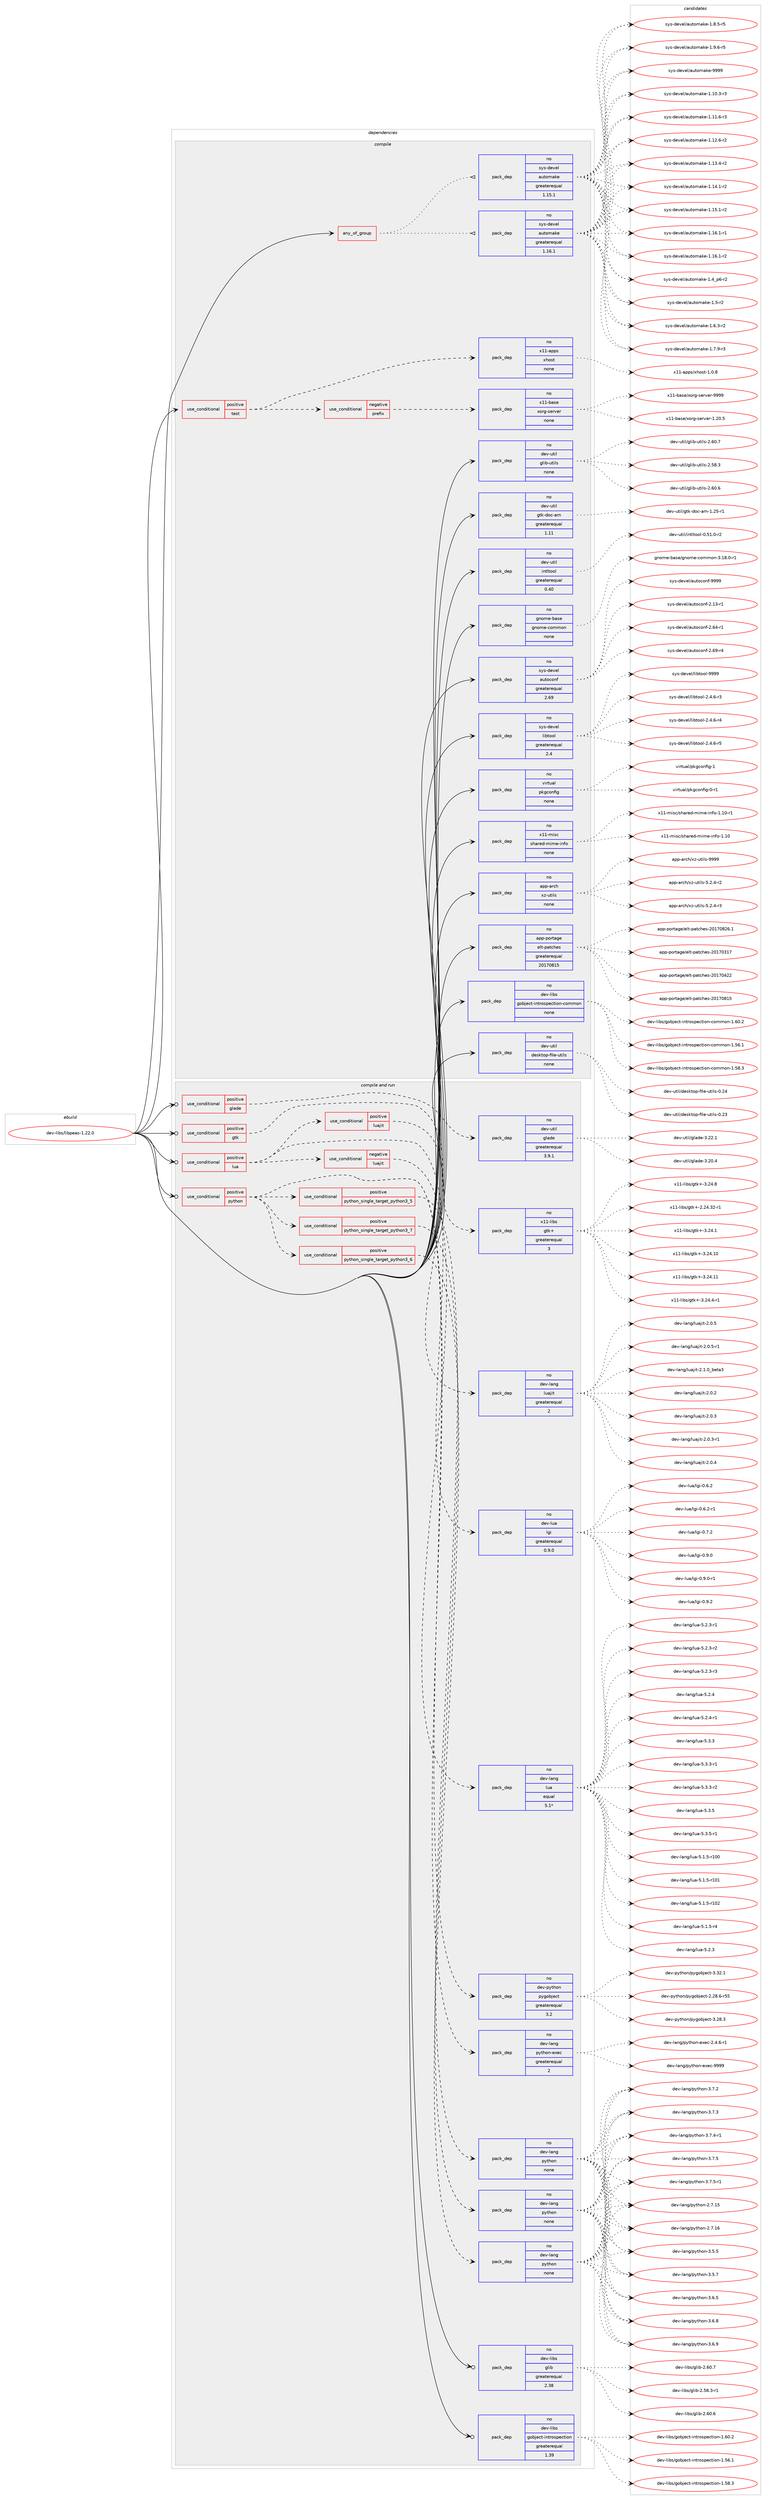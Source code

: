 digraph prolog {

# *************
# Graph options
# *************

newrank=true;
concentrate=true;
compound=true;
graph [rankdir=LR,fontname=Helvetica,fontsize=10,ranksep=1.5];#, ranksep=2.5, nodesep=0.2];
edge  [arrowhead=vee];
node  [fontname=Helvetica,fontsize=10];

# **********
# The ebuild
# **********

subgraph cluster_leftcol {
color=gray;
rank=same;
label=<<i>ebuild</i>>;
id [label="dev-libs/libpeas-1.22.0", color=red, width=4, href="../dev-libs/libpeas-1.22.0.svg"];
}

# ****************
# The dependencies
# ****************

subgraph cluster_midcol {
color=gray;
label=<<i>dependencies</i>>;
subgraph cluster_compile {
fillcolor="#eeeeee";
style=filled;
label=<<i>compile</i>>;
subgraph any11142 {
dependency566495 [label=<<TABLE BORDER="0" CELLBORDER="1" CELLSPACING="0" CELLPADDING="4"><TR><TD CELLPADDING="10">any_of_group</TD></TR></TABLE>>, shape=none, color=red];subgraph pack423072 {
dependency566496 [label=<<TABLE BORDER="0" CELLBORDER="1" CELLSPACING="0" CELLPADDING="4" WIDTH="220"><TR><TD ROWSPAN="6" CELLPADDING="30">pack_dep</TD></TR><TR><TD WIDTH="110">no</TD></TR><TR><TD>sys-devel</TD></TR><TR><TD>automake</TD></TR><TR><TD>greaterequal</TD></TR><TR><TD>1.16.1</TD></TR></TABLE>>, shape=none, color=blue];
}
dependency566495:e -> dependency566496:w [weight=20,style="dotted",arrowhead="oinv"];
subgraph pack423073 {
dependency566497 [label=<<TABLE BORDER="0" CELLBORDER="1" CELLSPACING="0" CELLPADDING="4" WIDTH="220"><TR><TD ROWSPAN="6" CELLPADDING="30">pack_dep</TD></TR><TR><TD WIDTH="110">no</TD></TR><TR><TD>sys-devel</TD></TR><TR><TD>automake</TD></TR><TR><TD>greaterequal</TD></TR><TR><TD>1.15.1</TD></TR></TABLE>>, shape=none, color=blue];
}
dependency566495:e -> dependency566497:w [weight=20,style="dotted",arrowhead="oinv"];
}
id:e -> dependency566495:w [weight=20,style="solid",arrowhead="vee"];
subgraph cond131924 {
dependency566498 [label=<<TABLE BORDER="0" CELLBORDER="1" CELLSPACING="0" CELLPADDING="4"><TR><TD ROWSPAN="3" CELLPADDING="10">use_conditional</TD></TR><TR><TD>positive</TD></TR><TR><TD>test</TD></TR></TABLE>>, shape=none, color=red];
subgraph cond131925 {
dependency566499 [label=<<TABLE BORDER="0" CELLBORDER="1" CELLSPACING="0" CELLPADDING="4"><TR><TD ROWSPAN="3" CELLPADDING="10">use_conditional</TD></TR><TR><TD>negative</TD></TR><TR><TD>prefix</TD></TR></TABLE>>, shape=none, color=red];
subgraph pack423074 {
dependency566500 [label=<<TABLE BORDER="0" CELLBORDER="1" CELLSPACING="0" CELLPADDING="4" WIDTH="220"><TR><TD ROWSPAN="6" CELLPADDING="30">pack_dep</TD></TR><TR><TD WIDTH="110">no</TD></TR><TR><TD>x11-base</TD></TR><TR><TD>xorg-server</TD></TR><TR><TD>none</TD></TR><TR><TD></TD></TR></TABLE>>, shape=none, color=blue];
}
dependency566499:e -> dependency566500:w [weight=20,style="dashed",arrowhead="vee"];
}
dependency566498:e -> dependency566499:w [weight=20,style="dashed",arrowhead="vee"];
subgraph pack423075 {
dependency566501 [label=<<TABLE BORDER="0" CELLBORDER="1" CELLSPACING="0" CELLPADDING="4" WIDTH="220"><TR><TD ROWSPAN="6" CELLPADDING="30">pack_dep</TD></TR><TR><TD WIDTH="110">no</TD></TR><TR><TD>x11-apps</TD></TR><TR><TD>xhost</TD></TR><TR><TD>none</TD></TR><TR><TD></TD></TR></TABLE>>, shape=none, color=blue];
}
dependency566498:e -> dependency566501:w [weight=20,style="dashed",arrowhead="vee"];
}
id:e -> dependency566498:w [weight=20,style="solid",arrowhead="vee"];
subgraph pack423076 {
dependency566502 [label=<<TABLE BORDER="0" CELLBORDER="1" CELLSPACING="0" CELLPADDING="4" WIDTH="220"><TR><TD ROWSPAN="6" CELLPADDING="30">pack_dep</TD></TR><TR><TD WIDTH="110">no</TD></TR><TR><TD>app-arch</TD></TR><TR><TD>xz-utils</TD></TR><TR><TD>none</TD></TR><TR><TD></TD></TR></TABLE>>, shape=none, color=blue];
}
id:e -> dependency566502:w [weight=20,style="solid",arrowhead="vee"];
subgraph pack423077 {
dependency566503 [label=<<TABLE BORDER="0" CELLBORDER="1" CELLSPACING="0" CELLPADDING="4" WIDTH="220"><TR><TD ROWSPAN="6" CELLPADDING="30">pack_dep</TD></TR><TR><TD WIDTH="110">no</TD></TR><TR><TD>app-portage</TD></TR><TR><TD>elt-patches</TD></TR><TR><TD>greaterequal</TD></TR><TR><TD>20170815</TD></TR></TABLE>>, shape=none, color=blue];
}
id:e -> dependency566503:w [weight=20,style="solid",arrowhead="vee"];
subgraph pack423078 {
dependency566504 [label=<<TABLE BORDER="0" CELLBORDER="1" CELLSPACING="0" CELLPADDING="4" WIDTH="220"><TR><TD ROWSPAN="6" CELLPADDING="30">pack_dep</TD></TR><TR><TD WIDTH="110">no</TD></TR><TR><TD>dev-libs</TD></TR><TR><TD>gobject-introspection-common</TD></TR><TR><TD>none</TD></TR><TR><TD></TD></TR></TABLE>>, shape=none, color=blue];
}
id:e -> dependency566504:w [weight=20,style="solid",arrowhead="vee"];
subgraph pack423079 {
dependency566505 [label=<<TABLE BORDER="0" CELLBORDER="1" CELLSPACING="0" CELLPADDING="4" WIDTH="220"><TR><TD ROWSPAN="6" CELLPADDING="30">pack_dep</TD></TR><TR><TD WIDTH="110">no</TD></TR><TR><TD>dev-util</TD></TR><TR><TD>desktop-file-utils</TD></TR><TR><TD>none</TD></TR><TR><TD></TD></TR></TABLE>>, shape=none, color=blue];
}
id:e -> dependency566505:w [weight=20,style="solid",arrowhead="vee"];
subgraph pack423080 {
dependency566506 [label=<<TABLE BORDER="0" CELLBORDER="1" CELLSPACING="0" CELLPADDING="4" WIDTH="220"><TR><TD ROWSPAN="6" CELLPADDING="30">pack_dep</TD></TR><TR><TD WIDTH="110">no</TD></TR><TR><TD>dev-util</TD></TR><TR><TD>glib-utils</TD></TR><TR><TD>none</TD></TR><TR><TD></TD></TR></TABLE>>, shape=none, color=blue];
}
id:e -> dependency566506:w [weight=20,style="solid",arrowhead="vee"];
subgraph pack423081 {
dependency566507 [label=<<TABLE BORDER="0" CELLBORDER="1" CELLSPACING="0" CELLPADDING="4" WIDTH="220"><TR><TD ROWSPAN="6" CELLPADDING="30">pack_dep</TD></TR><TR><TD WIDTH="110">no</TD></TR><TR><TD>dev-util</TD></TR><TR><TD>gtk-doc-am</TD></TR><TR><TD>greaterequal</TD></TR><TR><TD>1.11</TD></TR></TABLE>>, shape=none, color=blue];
}
id:e -> dependency566507:w [weight=20,style="solid",arrowhead="vee"];
subgraph pack423082 {
dependency566508 [label=<<TABLE BORDER="0" CELLBORDER="1" CELLSPACING="0" CELLPADDING="4" WIDTH="220"><TR><TD ROWSPAN="6" CELLPADDING="30">pack_dep</TD></TR><TR><TD WIDTH="110">no</TD></TR><TR><TD>dev-util</TD></TR><TR><TD>intltool</TD></TR><TR><TD>greaterequal</TD></TR><TR><TD>0.40</TD></TR></TABLE>>, shape=none, color=blue];
}
id:e -> dependency566508:w [weight=20,style="solid",arrowhead="vee"];
subgraph pack423083 {
dependency566509 [label=<<TABLE BORDER="0" CELLBORDER="1" CELLSPACING="0" CELLPADDING="4" WIDTH="220"><TR><TD ROWSPAN="6" CELLPADDING="30">pack_dep</TD></TR><TR><TD WIDTH="110">no</TD></TR><TR><TD>gnome-base</TD></TR><TR><TD>gnome-common</TD></TR><TR><TD>none</TD></TR><TR><TD></TD></TR></TABLE>>, shape=none, color=blue];
}
id:e -> dependency566509:w [weight=20,style="solid",arrowhead="vee"];
subgraph pack423084 {
dependency566510 [label=<<TABLE BORDER="0" CELLBORDER="1" CELLSPACING="0" CELLPADDING="4" WIDTH="220"><TR><TD ROWSPAN="6" CELLPADDING="30">pack_dep</TD></TR><TR><TD WIDTH="110">no</TD></TR><TR><TD>sys-devel</TD></TR><TR><TD>autoconf</TD></TR><TR><TD>greaterequal</TD></TR><TR><TD>2.69</TD></TR></TABLE>>, shape=none, color=blue];
}
id:e -> dependency566510:w [weight=20,style="solid",arrowhead="vee"];
subgraph pack423085 {
dependency566511 [label=<<TABLE BORDER="0" CELLBORDER="1" CELLSPACING="0" CELLPADDING="4" WIDTH="220"><TR><TD ROWSPAN="6" CELLPADDING="30">pack_dep</TD></TR><TR><TD WIDTH="110">no</TD></TR><TR><TD>sys-devel</TD></TR><TR><TD>libtool</TD></TR><TR><TD>greaterequal</TD></TR><TR><TD>2.4</TD></TR></TABLE>>, shape=none, color=blue];
}
id:e -> dependency566511:w [weight=20,style="solid",arrowhead="vee"];
subgraph pack423086 {
dependency566512 [label=<<TABLE BORDER="0" CELLBORDER="1" CELLSPACING="0" CELLPADDING="4" WIDTH="220"><TR><TD ROWSPAN="6" CELLPADDING="30">pack_dep</TD></TR><TR><TD WIDTH="110">no</TD></TR><TR><TD>virtual</TD></TR><TR><TD>pkgconfig</TD></TR><TR><TD>none</TD></TR><TR><TD></TD></TR></TABLE>>, shape=none, color=blue];
}
id:e -> dependency566512:w [weight=20,style="solid",arrowhead="vee"];
subgraph pack423087 {
dependency566513 [label=<<TABLE BORDER="0" CELLBORDER="1" CELLSPACING="0" CELLPADDING="4" WIDTH="220"><TR><TD ROWSPAN="6" CELLPADDING="30">pack_dep</TD></TR><TR><TD WIDTH="110">no</TD></TR><TR><TD>x11-misc</TD></TR><TR><TD>shared-mime-info</TD></TR><TR><TD>none</TD></TR><TR><TD></TD></TR></TABLE>>, shape=none, color=blue];
}
id:e -> dependency566513:w [weight=20,style="solid",arrowhead="vee"];
}
subgraph cluster_compileandrun {
fillcolor="#eeeeee";
style=filled;
label=<<i>compile and run</i>>;
subgraph cond131926 {
dependency566514 [label=<<TABLE BORDER="0" CELLBORDER="1" CELLSPACING="0" CELLPADDING="4"><TR><TD ROWSPAN="3" CELLPADDING="10">use_conditional</TD></TR><TR><TD>positive</TD></TR><TR><TD>glade</TD></TR></TABLE>>, shape=none, color=red];
subgraph pack423088 {
dependency566515 [label=<<TABLE BORDER="0" CELLBORDER="1" CELLSPACING="0" CELLPADDING="4" WIDTH="220"><TR><TD ROWSPAN="6" CELLPADDING="30">pack_dep</TD></TR><TR><TD WIDTH="110">no</TD></TR><TR><TD>dev-util</TD></TR><TR><TD>glade</TD></TR><TR><TD>greaterequal</TD></TR><TR><TD>3.9.1</TD></TR></TABLE>>, shape=none, color=blue];
}
dependency566514:e -> dependency566515:w [weight=20,style="dashed",arrowhead="vee"];
}
id:e -> dependency566514:w [weight=20,style="solid",arrowhead="odotvee"];
subgraph cond131927 {
dependency566516 [label=<<TABLE BORDER="0" CELLBORDER="1" CELLSPACING="0" CELLPADDING="4"><TR><TD ROWSPAN="3" CELLPADDING="10">use_conditional</TD></TR><TR><TD>positive</TD></TR><TR><TD>gtk</TD></TR></TABLE>>, shape=none, color=red];
subgraph pack423089 {
dependency566517 [label=<<TABLE BORDER="0" CELLBORDER="1" CELLSPACING="0" CELLPADDING="4" WIDTH="220"><TR><TD ROWSPAN="6" CELLPADDING="30">pack_dep</TD></TR><TR><TD WIDTH="110">no</TD></TR><TR><TD>x11-libs</TD></TR><TR><TD>gtk+</TD></TR><TR><TD>greaterequal</TD></TR><TR><TD>3</TD></TR></TABLE>>, shape=none, color=blue];
}
dependency566516:e -> dependency566517:w [weight=20,style="dashed",arrowhead="vee"];
}
id:e -> dependency566516:w [weight=20,style="solid",arrowhead="odotvee"];
subgraph cond131928 {
dependency566518 [label=<<TABLE BORDER="0" CELLBORDER="1" CELLSPACING="0" CELLPADDING="4"><TR><TD ROWSPAN="3" CELLPADDING="10">use_conditional</TD></TR><TR><TD>positive</TD></TR><TR><TD>lua</TD></TR></TABLE>>, shape=none, color=red];
subgraph pack423090 {
dependency566519 [label=<<TABLE BORDER="0" CELLBORDER="1" CELLSPACING="0" CELLPADDING="4" WIDTH="220"><TR><TD ROWSPAN="6" CELLPADDING="30">pack_dep</TD></TR><TR><TD WIDTH="110">no</TD></TR><TR><TD>dev-lua</TD></TR><TR><TD>lgi</TD></TR><TR><TD>greaterequal</TD></TR><TR><TD>0.9.0</TD></TR></TABLE>>, shape=none, color=blue];
}
dependency566518:e -> dependency566519:w [weight=20,style="dashed",arrowhead="vee"];
subgraph cond131929 {
dependency566520 [label=<<TABLE BORDER="0" CELLBORDER="1" CELLSPACING="0" CELLPADDING="4"><TR><TD ROWSPAN="3" CELLPADDING="10">use_conditional</TD></TR><TR><TD>positive</TD></TR><TR><TD>luajit</TD></TR></TABLE>>, shape=none, color=red];
subgraph pack423091 {
dependency566521 [label=<<TABLE BORDER="0" CELLBORDER="1" CELLSPACING="0" CELLPADDING="4" WIDTH="220"><TR><TD ROWSPAN="6" CELLPADDING="30">pack_dep</TD></TR><TR><TD WIDTH="110">no</TD></TR><TR><TD>dev-lang</TD></TR><TR><TD>luajit</TD></TR><TR><TD>greaterequal</TD></TR><TR><TD>2</TD></TR></TABLE>>, shape=none, color=blue];
}
dependency566520:e -> dependency566521:w [weight=20,style="dashed",arrowhead="vee"];
}
dependency566518:e -> dependency566520:w [weight=20,style="dashed",arrowhead="vee"];
subgraph cond131930 {
dependency566522 [label=<<TABLE BORDER="0" CELLBORDER="1" CELLSPACING="0" CELLPADDING="4"><TR><TD ROWSPAN="3" CELLPADDING="10">use_conditional</TD></TR><TR><TD>negative</TD></TR><TR><TD>luajit</TD></TR></TABLE>>, shape=none, color=red];
subgraph pack423092 {
dependency566523 [label=<<TABLE BORDER="0" CELLBORDER="1" CELLSPACING="0" CELLPADDING="4" WIDTH="220"><TR><TD ROWSPAN="6" CELLPADDING="30">pack_dep</TD></TR><TR><TD WIDTH="110">no</TD></TR><TR><TD>dev-lang</TD></TR><TR><TD>lua</TD></TR><TR><TD>equal</TD></TR><TR><TD>5.1*</TD></TR></TABLE>>, shape=none, color=blue];
}
dependency566522:e -> dependency566523:w [weight=20,style="dashed",arrowhead="vee"];
}
dependency566518:e -> dependency566522:w [weight=20,style="dashed",arrowhead="vee"];
}
id:e -> dependency566518:w [weight=20,style="solid",arrowhead="odotvee"];
subgraph cond131931 {
dependency566524 [label=<<TABLE BORDER="0" CELLBORDER="1" CELLSPACING="0" CELLPADDING="4"><TR><TD ROWSPAN="3" CELLPADDING="10">use_conditional</TD></TR><TR><TD>positive</TD></TR><TR><TD>python</TD></TR></TABLE>>, shape=none, color=red];
subgraph cond131932 {
dependency566525 [label=<<TABLE BORDER="0" CELLBORDER="1" CELLSPACING="0" CELLPADDING="4"><TR><TD ROWSPAN="3" CELLPADDING="10">use_conditional</TD></TR><TR><TD>positive</TD></TR><TR><TD>python_single_target_python3_5</TD></TR></TABLE>>, shape=none, color=red];
subgraph pack423093 {
dependency566526 [label=<<TABLE BORDER="0" CELLBORDER="1" CELLSPACING="0" CELLPADDING="4" WIDTH="220"><TR><TD ROWSPAN="6" CELLPADDING="30">pack_dep</TD></TR><TR><TD WIDTH="110">no</TD></TR><TR><TD>dev-lang</TD></TR><TR><TD>python</TD></TR><TR><TD>none</TD></TR><TR><TD></TD></TR></TABLE>>, shape=none, color=blue];
}
dependency566525:e -> dependency566526:w [weight=20,style="dashed",arrowhead="vee"];
}
dependency566524:e -> dependency566525:w [weight=20,style="dashed",arrowhead="vee"];
subgraph cond131933 {
dependency566527 [label=<<TABLE BORDER="0" CELLBORDER="1" CELLSPACING="0" CELLPADDING="4"><TR><TD ROWSPAN="3" CELLPADDING="10">use_conditional</TD></TR><TR><TD>positive</TD></TR><TR><TD>python_single_target_python3_6</TD></TR></TABLE>>, shape=none, color=red];
subgraph pack423094 {
dependency566528 [label=<<TABLE BORDER="0" CELLBORDER="1" CELLSPACING="0" CELLPADDING="4" WIDTH="220"><TR><TD ROWSPAN="6" CELLPADDING="30">pack_dep</TD></TR><TR><TD WIDTH="110">no</TD></TR><TR><TD>dev-lang</TD></TR><TR><TD>python</TD></TR><TR><TD>none</TD></TR><TR><TD></TD></TR></TABLE>>, shape=none, color=blue];
}
dependency566527:e -> dependency566528:w [weight=20,style="dashed",arrowhead="vee"];
}
dependency566524:e -> dependency566527:w [weight=20,style="dashed",arrowhead="vee"];
subgraph cond131934 {
dependency566529 [label=<<TABLE BORDER="0" CELLBORDER="1" CELLSPACING="0" CELLPADDING="4"><TR><TD ROWSPAN="3" CELLPADDING="10">use_conditional</TD></TR><TR><TD>positive</TD></TR><TR><TD>python_single_target_python3_7</TD></TR></TABLE>>, shape=none, color=red];
subgraph pack423095 {
dependency566530 [label=<<TABLE BORDER="0" CELLBORDER="1" CELLSPACING="0" CELLPADDING="4" WIDTH="220"><TR><TD ROWSPAN="6" CELLPADDING="30">pack_dep</TD></TR><TR><TD WIDTH="110">no</TD></TR><TR><TD>dev-lang</TD></TR><TR><TD>python</TD></TR><TR><TD>none</TD></TR><TR><TD></TD></TR></TABLE>>, shape=none, color=blue];
}
dependency566529:e -> dependency566530:w [weight=20,style="dashed",arrowhead="vee"];
}
dependency566524:e -> dependency566529:w [weight=20,style="dashed",arrowhead="vee"];
subgraph pack423096 {
dependency566531 [label=<<TABLE BORDER="0" CELLBORDER="1" CELLSPACING="0" CELLPADDING="4" WIDTH="220"><TR><TD ROWSPAN="6" CELLPADDING="30">pack_dep</TD></TR><TR><TD WIDTH="110">no</TD></TR><TR><TD>dev-lang</TD></TR><TR><TD>python-exec</TD></TR><TR><TD>greaterequal</TD></TR><TR><TD>2</TD></TR></TABLE>>, shape=none, color=blue];
}
dependency566524:e -> dependency566531:w [weight=20,style="dashed",arrowhead="vee"];
subgraph pack423097 {
dependency566532 [label=<<TABLE BORDER="0" CELLBORDER="1" CELLSPACING="0" CELLPADDING="4" WIDTH="220"><TR><TD ROWSPAN="6" CELLPADDING="30">pack_dep</TD></TR><TR><TD WIDTH="110">no</TD></TR><TR><TD>dev-python</TD></TR><TR><TD>pygobject</TD></TR><TR><TD>greaterequal</TD></TR><TR><TD>3.2</TD></TR></TABLE>>, shape=none, color=blue];
}
dependency566524:e -> dependency566532:w [weight=20,style="dashed",arrowhead="vee"];
}
id:e -> dependency566524:w [weight=20,style="solid",arrowhead="odotvee"];
subgraph pack423098 {
dependency566533 [label=<<TABLE BORDER="0" CELLBORDER="1" CELLSPACING="0" CELLPADDING="4" WIDTH="220"><TR><TD ROWSPAN="6" CELLPADDING="30">pack_dep</TD></TR><TR><TD WIDTH="110">no</TD></TR><TR><TD>dev-libs</TD></TR><TR><TD>glib</TD></TR><TR><TD>greaterequal</TD></TR><TR><TD>2.38</TD></TR></TABLE>>, shape=none, color=blue];
}
id:e -> dependency566533:w [weight=20,style="solid",arrowhead="odotvee"];
subgraph pack423099 {
dependency566534 [label=<<TABLE BORDER="0" CELLBORDER="1" CELLSPACING="0" CELLPADDING="4" WIDTH="220"><TR><TD ROWSPAN="6" CELLPADDING="30">pack_dep</TD></TR><TR><TD WIDTH="110">no</TD></TR><TR><TD>dev-libs</TD></TR><TR><TD>gobject-introspection</TD></TR><TR><TD>greaterequal</TD></TR><TR><TD>1.39</TD></TR></TABLE>>, shape=none, color=blue];
}
id:e -> dependency566534:w [weight=20,style="solid",arrowhead="odotvee"];
}
subgraph cluster_run {
fillcolor="#eeeeee";
style=filled;
label=<<i>run</i>>;
}
}

# **************
# The candidates
# **************

subgraph cluster_choices {
rank=same;
color=gray;
label=<<i>candidates</i>>;

subgraph choice423072 {
color=black;
nodesep=1;
choice11512111545100101118101108479711711611110997107101454946494846514511451 [label="sys-devel/automake-1.10.3-r3", color=red, width=4,href="../sys-devel/automake-1.10.3-r3.svg"];
choice11512111545100101118101108479711711611110997107101454946494946544511451 [label="sys-devel/automake-1.11.6-r3", color=red, width=4,href="../sys-devel/automake-1.11.6-r3.svg"];
choice11512111545100101118101108479711711611110997107101454946495046544511450 [label="sys-devel/automake-1.12.6-r2", color=red, width=4,href="../sys-devel/automake-1.12.6-r2.svg"];
choice11512111545100101118101108479711711611110997107101454946495146524511450 [label="sys-devel/automake-1.13.4-r2", color=red, width=4,href="../sys-devel/automake-1.13.4-r2.svg"];
choice11512111545100101118101108479711711611110997107101454946495246494511450 [label="sys-devel/automake-1.14.1-r2", color=red, width=4,href="../sys-devel/automake-1.14.1-r2.svg"];
choice11512111545100101118101108479711711611110997107101454946495346494511450 [label="sys-devel/automake-1.15.1-r2", color=red, width=4,href="../sys-devel/automake-1.15.1-r2.svg"];
choice11512111545100101118101108479711711611110997107101454946495446494511449 [label="sys-devel/automake-1.16.1-r1", color=red, width=4,href="../sys-devel/automake-1.16.1-r1.svg"];
choice11512111545100101118101108479711711611110997107101454946495446494511450 [label="sys-devel/automake-1.16.1-r2", color=red, width=4,href="../sys-devel/automake-1.16.1-r2.svg"];
choice115121115451001011181011084797117116111109971071014549465295112544511450 [label="sys-devel/automake-1.4_p6-r2", color=red, width=4,href="../sys-devel/automake-1.4_p6-r2.svg"];
choice11512111545100101118101108479711711611110997107101454946534511450 [label="sys-devel/automake-1.5-r2", color=red, width=4,href="../sys-devel/automake-1.5-r2.svg"];
choice115121115451001011181011084797117116111109971071014549465446514511450 [label="sys-devel/automake-1.6.3-r2", color=red, width=4,href="../sys-devel/automake-1.6.3-r2.svg"];
choice115121115451001011181011084797117116111109971071014549465546574511451 [label="sys-devel/automake-1.7.9-r3", color=red, width=4,href="../sys-devel/automake-1.7.9-r3.svg"];
choice115121115451001011181011084797117116111109971071014549465646534511453 [label="sys-devel/automake-1.8.5-r5", color=red, width=4,href="../sys-devel/automake-1.8.5-r5.svg"];
choice115121115451001011181011084797117116111109971071014549465746544511453 [label="sys-devel/automake-1.9.6-r5", color=red, width=4,href="../sys-devel/automake-1.9.6-r5.svg"];
choice115121115451001011181011084797117116111109971071014557575757 [label="sys-devel/automake-9999", color=red, width=4,href="../sys-devel/automake-9999.svg"];
dependency566496:e -> choice11512111545100101118101108479711711611110997107101454946494846514511451:w [style=dotted,weight="100"];
dependency566496:e -> choice11512111545100101118101108479711711611110997107101454946494946544511451:w [style=dotted,weight="100"];
dependency566496:e -> choice11512111545100101118101108479711711611110997107101454946495046544511450:w [style=dotted,weight="100"];
dependency566496:e -> choice11512111545100101118101108479711711611110997107101454946495146524511450:w [style=dotted,weight="100"];
dependency566496:e -> choice11512111545100101118101108479711711611110997107101454946495246494511450:w [style=dotted,weight="100"];
dependency566496:e -> choice11512111545100101118101108479711711611110997107101454946495346494511450:w [style=dotted,weight="100"];
dependency566496:e -> choice11512111545100101118101108479711711611110997107101454946495446494511449:w [style=dotted,weight="100"];
dependency566496:e -> choice11512111545100101118101108479711711611110997107101454946495446494511450:w [style=dotted,weight="100"];
dependency566496:e -> choice115121115451001011181011084797117116111109971071014549465295112544511450:w [style=dotted,weight="100"];
dependency566496:e -> choice11512111545100101118101108479711711611110997107101454946534511450:w [style=dotted,weight="100"];
dependency566496:e -> choice115121115451001011181011084797117116111109971071014549465446514511450:w [style=dotted,weight="100"];
dependency566496:e -> choice115121115451001011181011084797117116111109971071014549465546574511451:w [style=dotted,weight="100"];
dependency566496:e -> choice115121115451001011181011084797117116111109971071014549465646534511453:w [style=dotted,weight="100"];
dependency566496:e -> choice115121115451001011181011084797117116111109971071014549465746544511453:w [style=dotted,weight="100"];
dependency566496:e -> choice115121115451001011181011084797117116111109971071014557575757:w [style=dotted,weight="100"];
}
subgraph choice423073 {
color=black;
nodesep=1;
choice11512111545100101118101108479711711611110997107101454946494846514511451 [label="sys-devel/automake-1.10.3-r3", color=red, width=4,href="../sys-devel/automake-1.10.3-r3.svg"];
choice11512111545100101118101108479711711611110997107101454946494946544511451 [label="sys-devel/automake-1.11.6-r3", color=red, width=4,href="../sys-devel/automake-1.11.6-r3.svg"];
choice11512111545100101118101108479711711611110997107101454946495046544511450 [label="sys-devel/automake-1.12.6-r2", color=red, width=4,href="../sys-devel/automake-1.12.6-r2.svg"];
choice11512111545100101118101108479711711611110997107101454946495146524511450 [label="sys-devel/automake-1.13.4-r2", color=red, width=4,href="../sys-devel/automake-1.13.4-r2.svg"];
choice11512111545100101118101108479711711611110997107101454946495246494511450 [label="sys-devel/automake-1.14.1-r2", color=red, width=4,href="../sys-devel/automake-1.14.1-r2.svg"];
choice11512111545100101118101108479711711611110997107101454946495346494511450 [label="sys-devel/automake-1.15.1-r2", color=red, width=4,href="../sys-devel/automake-1.15.1-r2.svg"];
choice11512111545100101118101108479711711611110997107101454946495446494511449 [label="sys-devel/automake-1.16.1-r1", color=red, width=4,href="../sys-devel/automake-1.16.1-r1.svg"];
choice11512111545100101118101108479711711611110997107101454946495446494511450 [label="sys-devel/automake-1.16.1-r2", color=red, width=4,href="../sys-devel/automake-1.16.1-r2.svg"];
choice115121115451001011181011084797117116111109971071014549465295112544511450 [label="sys-devel/automake-1.4_p6-r2", color=red, width=4,href="../sys-devel/automake-1.4_p6-r2.svg"];
choice11512111545100101118101108479711711611110997107101454946534511450 [label="sys-devel/automake-1.5-r2", color=red, width=4,href="../sys-devel/automake-1.5-r2.svg"];
choice115121115451001011181011084797117116111109971071014549465446514511450 [label="sys-devel/automake-1.6.3-r2", color=red, width=4,href="../sys-devel/automake-1.6.3-r2.svg"];
choice115121115451001011181011084797117116111109971071014549465546574511451 [label="sys-devel/automake-1.7.9-r3", color=red, width=4,href="../sys-devel/automake-1.7.9-r3.svg"];
choice115121115451001011181011084797117116111109971071014549465646534511453 [label="sys-devel/automake-1.8.5-r5", color=red, width=4,href="../sys-devel/automake-1.8.5-r5.svg"];
choice115121115451001011181011084797117116111109971071014549465746544511453 [label="sys-devel/automake-1.9.6-r5", color=red, width=4,href="../sys-devel/automake-1.9.6-r5.svg"];
choice115121115451001011181011084797117116111109971071014557575757 [label="sys-devel/automake-9999", color=red, width=4,href="../sys-devel/automake-9999.svg"];
dependency566497:e -> choice11512111545100101118101108479711711611110997107101454946494846514511451:w [style=dotted,weight="100"];
dependency566497:e -> choice11512111545100101118101108479711711611110997107101454946494946544511451:w [style=dotted,weight="100"];
dependency566497:e -> choice11512111545100101118101108479711711611110997107101454946495046544511450:w [style=dotted,weight="100"];
dependency566497:e -> choice11512111545100101118101108479711711611110997107101454946495146524511450:w [style=dotted,weight="100"];
dependency566497:e -> choice11512111545100101118101108479711711611110997107101454946495246494511450:w [style=dotted,weight="100"];
dependency566497:e -> choice11512111545100101118101108479711711611110997107101454946495346494511450:w [style=dotted,weight="100"];
dependency566497:e -> choice11512111545100101118101108479711711611110997107101454946495446494511449:w [style=dotted,weight="100"];
dependency566497:e -> choice11512111545100101118101108479711711611110997107101454946495446494511450:w [style=dotted,weight="100"];
dependency566497:e -> choice115121115451001011181011084797117116111109971071014549465295112544511450:w [style=dotted,weight="100"];
dependency566497:e -> choice11512111545100101118101108479711711611110997107101454946534511450:w [style=dotted,weight="100"];
dependency566497:e -> choice115121115451001011181011084797117116111109971071014549465446514511450:w [style=dotted,weight="100"];
dependency566497:e -> choice115121115451001011181011084797117116111109971071014549465546574511451:w [style=dotted,weight="100"];
dependency566497:e -> choice115121115451001011181011084797117116111109971071014549465646534511453:w [style=dotted,weight="100"];
dependency566497:e -> choice115121115451001011181011084797117116111109971071014549465746544511453:w [style=dotted,weight="100"];
dependency566497:e -> choice115121115451001011181011084797117116111109971071014557575757:w [style=dotted,weight="100"];
}
subgraph choice423074 {
color=black;
nodesep=1;
choice1204949459897115101471201111141034511510111411810111445494650484653 [label="x11-base/xorg-server-1.20.5", color=red, width=4,href="../x11-base/xorg-server-1.20.5.svg"];
choice120494945989711510147120111114103451151011141181011144557575757 [label="x11-base/xorg-server-9999", color=red, width=4,href="../x11-base/xorg-server-9999.svg"];
dependency566500:e -> choice1204949459897115101471201111141034511510111411810111445494650484653:w [style=dotted,weight="100"];
dependency566500:e -> choice120494945989711510147120111114103451151011141181011144557575757:w [style=dotted,weight="100"];
}
subgraph choice423075 {
color=black;
nodesep=1;
choice1204949459711211211547120104111115116454946484656 [label="x11-apps/xhost-1.0.8", color=red, width=4,href="../x11-apps/xhost-1.0.8.svg"];
dependency566501:e -> choice1204949459711211211547120104111115116454946484656:w [style=dotted,weight="100"];
}
subgraph choice423076 {
color=black;
nodesep=1;
choice9711211245971149910447120122451171161051081154553465046524511450 [label="app-arch/xz-utils-5.2.4-r2", color=red, width=4,href="../app-arch/xz-utils-5.2.4-r2.svg"];
choice9711211245971149910447120122451171161051081154553465046524511451 [label="app-arch/xz-utils-5.2.4-r3", color=red, width=4,href="../app-arch/xz-utils-5.2.4-r3.svg"];
choice9711211245971149910447120122451171161051081154557575757 [label="app-arch/xz-utils-9999", color=red, width=4,href="../app-arch/xz-utils-9999.svg"];
dependency566502:e -> choice9711211245971149910447120122451171161051081154553465046524511450:w [style=dotted,weight="100"];
dependency566502:e -> choice9711211245971149910447120122451171161051081154553465046524511451:w [style=dotted,weight="100"];
dependency566502:e -> choice9711211245971149910447120122451171161051081154557575757:w [style=dotted,weight="100"];
}
subgraph choice423077 {
color=black;
nodesep=1;
choice97112112451121111141169710310147101108116451129711699104101115455048495548514955 [label="app-portage/elt-patches-20170317", color=red, width=4,href="../app-portage/elt-patches-20170317.svg"];
choice97112112451121111141169710310147101108116451129711699104101115455048495548525050 [label="app-portage/elt-patches-20170422", color=red, width=4,href="../app-portage/elt-patches-20170422.svg"];
choice97112112451121111141169710310147101108116451129711699104101115455048495548564953 [label="app-portage/elt-patches-20170815", color=red, width=4,href="../app-portage/elt-patches-20170815.svg"];
choice971121124511211111411697103101471011081164511297116991041011154550484955485650544649 [label="app-portage/elt-patches-20170826.1", color=red, width=4,href="../app-portage/elt-patches-20170826.1.svg"];
dependency566503:e -> choice97112112451121111141169710310147101108116451129711699104101115455048495548514955:w [style=dotted,weight="100"];
dependency566503:e -> choice97112112451121111141169710310147101108116451129711699104101115455048495548525050:w [style=dotted,weight="100"];
dependency566503:e -> choice97112112451121111141169710310147101108116451129711699104101115455048495548564953:w [style=dotted,weight="100"];
dependency566503:e -> choice971121124511211111411697103101471011081164511297116991041011154550484955485650544649:w [style=dotted,weight="100"];
}
subgraph choice423078 {
color=black;
nodesep=1;
choice10010111845108105981154710311198106101991164510511011611411111511210199116105111110459911110910911111045494653544649 [label="dev-libs/gobject-introspection-common-1.56.1", color=red, width=4,href="../dev-libs/gobject-introspection-common-1.56.1.svg"];
choice10010111845108105981154710311198106101991164510511011611411111511210199116105111110459911110910911111045494653564651 [label="dev-libs/gobject-introspection-common-1.58.3", color=red, width=4,href="../dev-libs/gobject-introspection-common-1.58.3.svg"];
choice10010111845108105981154710311198106101991164510511011611411111511210199116105111110459911110910911111045494654484650 [label="dev-libs/gobject-introspection-common-1.60.2", color=red, width=4,href="../dev-libs/gobject-introspection-common-1.60.2.svg"];
dependency566504:e -> choice10010111845108105981154710311198106101991164510511011611411111511210199116105111110459911110910911111045494653544649:w [style=dotted,weight="100"];
dependency566504:e -> choice10010111845108105981154710311198106101991164510511011611411111511210199116105111110459911110910911111045494653564651:w [style=dotted,weight="100"];
dependency566504:e -> choice10010111845108105981154710311198106101991164510511011611411111511210199116105111110459911110910911111045494654484650:w [style=dotted,weight="100"];
}
subgraph choice423079 {
color=black;
nodesep=1;
choice100101118451171161051084710010111510711611111245102105108101451171161051081154548465051 [label="dev-util/desktop-file-utils-0.23", color=red, width=4,href="../dev-util/desktop-file-utils-0.23.svg"];
choice100101118451171161051084710010111510711611111245102105108101451171161051081154548465052 [label="dev-util/desktop-file-utils-0.24", color=red, width=4,href="../dev-util/desktop-file-utils-0.24.svg"];
dependency566505:e -> choice100101118451171161051084710010111510711611111245102105108101451171161051081154548465051:w [style=dotted,weight="100"];
dependency566505:e -> choice100101118451171161051084710010111510711611111245102105108101451171161051081154548465052:w [style=dotted,weight="100"];
}
subgraph choice423080 {
color=black;
nodesep=1;
choice1001011184511711610510847103108105984511711610510811545504653564651 [label="dev-util/glib-utils-2.58.3", color=red, width=4,href="../dev-util/glib-utils-2.58.3.svg"];
choice1001011184511711610510847103108105984511711610510811545504654484654 [label="dev-util/glib-utils-2.60.6", color=red, width=4,href="../dev-util/glib-utils-2.60.6.svg"];
choice1001011184511711610510847103108105984511711610510811545504654484655 [label="dev-util/glib-utils-2.60.7", color=red, width=4,href="../dev-util/glib-utils-2.60.7.svg"];
dependency566506:e -> choice1001011184511711610510847103108105984511711610510811545504653564651:w [style=dotted,weight="100"];
dependency566506:e -> choice1001011184511711610510847103108105984511711610510811545504654484654:w [style=dotted,weight="100"];
dependency566506:e -> choice1001011184511711610510847103108105984511711610510811545504654484655:w [style=dotted,weight="100"];
}
subgraph choice423081 {
color=black;
nodesep=1;
choice10010111845117116105108471031161074510011199459710945494650534511449 [label="dev-util/gtk-doc-am-1.25-r1", color=red, width=4,href="../dev-util/gtk-doc-am-1.25-r1.svg"];
dependency566507:e -> choice10010111845117116105108471031161074510011199459710945494650534511449:w [style=dotted,weight="100"];
}
subgraph choice423082 {
color=black;
nodesep=1;
choice1001011184511711610510847105110116108116111111108454846534946484511450 [label="dev-util/intltool-0.51.0-r2", color=red, width=4,href="../dev-util/intltool-0.51.0-r2.svg"];
dependency566508:e -> choice1001011184511711610510847105110116108116111111108454846534946484511450:w [style=dotted,weight="100"];
}
subgraph choice423083 {
color=black;
nodesep=1;
choice103110111109101459897115101471031101111091014599111109109111110455146495646484511449 [label="gnome-base/gnome-common-3.18.0-r1", color=red, width=4,href="../gnome-base/gnome-common-3.18.0-r1.svg"];
dependency566509:e -> choice103110111109101459897115101471031101111091014599111109109111110455146495646484511449:w [style=dotted,weight="100"];
}
subgraph choice423084 {
color=black;
nodesep=1;
choice1151211154510010111810110847971171161119911111010245504649514511449 [label="sys-devel/autoconf-2.13-r1", color=red, width=4,href="../sys-devel/autoconf-2.13-r1.svg"];
choice1151211154510010111810110847971171161119911111010245504654524511449 [label="sys-devel/autoconf-2.64-r1", color=red, width=4,href="../sys-devel/autoconf-2.64-r1.svg"];
choice1151211154510010111810110847971171161119911111010245504654574511452 [label="sys-devel/autoconf-2.69-r4", color=red, width=4,href="../sys-devel/autoconf-2.69-r4.svg"];
choice115121115451001011181011084797117116111991111101024557575757 [label="sys-devel/autoconf-9999", color=red, width=4,href="../sys-devel/autoconf-9999.svg"];
dependency566510:e -> choice1151211154510010111810110847971171161119911111010245504649514511449:w [style=dotted,weight="100"];
dependency566510:e -> choice1151211154510010111810110847971171161119911111010245504654524511449:w [style=dotted,weight="100"];
dependency566510:e -> choice1151211154510010111810110847971171161119911111010245504654574511452:w [style=dotted,weight="100"];
dependency566510:e -> choice115121115451001011181011084797117116111991111101024557575757:w [style=dotted,weight="100"];
}
subgraph choice423085 {
color=black;
nodesep=1;
choice1151211154510010111810110847108105981161111111084550465246544511451 [label="sys-devel/libtool-2.4.6-r3", color=red, width=4,href="../sys-devel/libtool-2.4.6-r3.svg"];
choice1151211154510010111810110847108105981161111111084550465246544511452 [label="sys-devel/libtool-2.4.6-r4", color=red, width=4,href="../sys-devel/libtool-2.4.6-r4.svg"];
choice1151211154510010111810110847108105981161111111084550465246544511453 [label="sys-devel/libtool-2.4.6-r5", color=red, width=4,href="../sys-devel/libtool-2.4.6-r5.svg"];
choice1151211154510010111810110847108105981161111111084557575757 [label="sys-devel/libtool-9999", color=red, width=4,href="../sys-devel/libtool-9999.svg"];
dependency566511:e -> choice1151211154510010111810110847108105981161111111084550465246544511451:w [style=dotted,weight="100"];
dependency566511:e -> choice1151211154510010111810110847108105981161111111084550465246544511452:w [style=dotted,weight="100"];
dependency566511:e -> choice1151211154510010111810110847108105981161111111084550465246544511453:w [style=dotted,weight="100"];
dependency566511:e -> choice1151211154510010111810110847108105981161111111084557575757:w [style=dotted,weight="100"];
}
subgraph choice423086 {
color=black;
nodesep=1;
choice11810511411611797108471121071039911111010210510345484511449 [label="virtual/pkgconfig-0-r1", color=red, width=4,href="../virtual/pkgconfig-0-r1.svg"];
choice1181051141161179710847112107103991111101021051034549 [label="virtual/pkgconfig-1", color=red, width=4,href="../virtual/pkgconfig-1.svg"];
dependency566512:e -> choice11810511411611797108471121071039911111010210510345484511449:w [style=dotted,weight="100"];
dependency566512:e -> choice1181051141161179710847112107103991111101021051034549:w [style=dotted,weight="100"];
}
subgraph choice423087 {
color=black;
nodesep=1;
choice12049494510910511599471151049711410110045109105109101451051101021114549464948 [label="x11-misc/shared-mime-info-1.10", color=red, width=4,href="../x11-misc/shared-mime-info-1.10.svg"];
choice120494945109105115994711510497114101100451091051091014510511010211145494649484511449 [label="x11-misc/shared-mime-info-1.10-r1", color=red, width=4,href="../x11-misc/shared-mime-info-1.10-r1.svg"];
dependency566513:e -> choice12049494510910511599471151049711410110045109105109101451051101021114549464948:w [style=dotted,weight="100"];
dependency566513:e -> choice120494945109105115994711510497114101100451091051091014510511010211145494649484511449:w [style=dotted,weight="100"];
}
subgraph choice423088 {
color=black;
nodesep=1;
choice10010111845117116105108471031089710010145514650484652 [label="dev-util/glade-3.20.4", color=red, width=4,href="../dev-util/glade-3.20.4.svg"];
choice10010111845117116105108471031089710010145514650504649 [label="dev-util/glade-3.22.1", color=red, width=4,href="../dev-util/glade-3.22.1.svg"];
dependency566515:e -> choice10010111845117116105108471031089710010145514650484652:w [style=dotted,weight="100"];
dependency566515:e -> choice10010111845117116105108471031089710010145514650504649:w [style=dotted,weight="100"];
}
subgraph choice423089 {
color=black;
nodesep=1;
choice12049494510810598115471031161074345504650524651504511449 [label="x11-libs/gtk+-2.24.32-r1", color=red, width=4,href="../x11-libs/gtk+-2.24.32-r1.svg"];
choice12049494510810598115471031161074345514650524649 [label="x11-libs/gtk+-3.24.1", color=red, width=4,href="../x11-libs/gtk+-3.24.1.svg"];
choice1204949451081059811547103116107434551465052464948 [label="x11-libs/gtk+-3.24.10", color=red, width=4,href="../x11-libs/gtk+-3.24.10.svg"];
choice1204949451081059811547103116107434551465052464949 [label="x11-libs/gtk+-3.24.11", color=red, width=4,href="../x11-libs/gtk+-3.24.11.svg"];
choice120494945108105981154710311610743455146505246524511449 [label="x11-libs/gtk+-3.24.4-r1", color=red, width=4,href="../x11-libs/gtk+-3.24.4-r1.svg"];
choice12049494510810598115471031161074345514650524656 [label="x11-libs/gtk+-3.24.8", color=red, width=4,href="../x11-libs/gtk+-3.24.8.svg"];
dependency566517:e -> choice12049494510810598115471031161074345504650524651504511449:w [style=dotted,weight="100"];
dependency566517:e -> choice12049494510810598115471031161074345514650524649:w [style=dotted,weight="100"];
dependency566517:e -> choice1204949451081059811547103116107434551465052464948:w [style=dotted,weight="100"];
dependency566517:e -> choice1204949451081059811547103116107434551465052464949:w [style=dotted,weight="100"];
dependency566517:e -> choice120494945108105981154710311610743455146505246524511449:w [style=dotted,weight="100"];
dependency566517:e -> choice12049494510810598115471031161074345514650524656:w [style=dotted,weight="100"];
}
subgraph choice423090 {
color=black;
nodesep=1;
choice100101118451081179747108103105454846544650 [label="dev-lua/lgi-0.6.2", color=red, width=4,href="../dev-lua/lgi-0.6.2.svg"];
choice1001011184510811797471081031054548465446504511449 [label="dev-lua/lgi-0.6.2-r1", color=red, width=4,href="../dev-lua/lgi-0.6.2-r1.svg"];
choice100101118451081179747108103105454846554650 [label="dev-lua/lgi-0.7.2", color=red, width=4,href="../dev-lua/lgi-0.7.2.svg"];
choice100101118451081179747108103105454846574648 [label="dev-lua/lgi-0.9.0", color=red, width=4,href="../dev-lua/lgi-0.9.0.svg"];
choice1001011184510811797471081031054548465746484511449 [label="dev-lua/lgi-0.9.0-r1", color=red, width=4,href="../dev-lua/lgi-0.9.0-r1.svg"];
choice100101118451081179747108103105454846574650 [label="dev-lua/lgi-0.9.2", color=red, width=4,href="../dev-lua/lgi-0.9.2.svg"];
dependency566519:e -> choice100101118451081179747108103105454846544650:w [style=dotted,weight="100"];
dependency566519:e -> choice1001011184510811797471081031054548465446504511449:w [style=dotted,weight="100"];
dependency566519:e -> choice100101118451081179747108103105454846554650:w [style=dotted,weight="100"];
dependency566519:e -> choice100101118451081179747108103105454846574648:w [style=dotted,weight="100"];
dependency566519:e -> choice1001011184510811797471081031054548465746484511449:w [style=dotted,weight="100"];
dependency566519:e -> choice100101118451081179747108103105454846574650:w [style=dotted,weight="100"];
}
subgraph choice423091 {
color=black;
nodesep=1;
choice10010111845108971101034710811797106105116455046484650 [label="dev-lang/luajit-2.0.2", color=red, width=4,href="../dev-lang/luajit-2.0.2.svg"];
choice10010111845108971101034710811797106105116455046484651 [label="dev-lang/luajit-2.0.3", color=red, width=4,href="../dev-lang/luajit-2.0.3.svg"];
choice100101118451089711010347108117971061051164550464846514511449 [label="dev-lang/luajit-2.0.3-r1", color=red, width=4,href="../dev-lang/luajit-2.0.3-r1.svg"];
choice10010111845108971101034710811797106105116455046484652 [label="dev-lang/luajit-2.0.4", color=red, width=4,href="../dev-lang/luajit-2.0.4.svg"];
choice10010111845108971101034710811797106105116455046484653 [label="dev-lang/luajit-2.0.5", color=red, width=4,href="../dev-lang/luajit-2.0.5.svg"];
choice100101118451089711010347108117971061051164550464846534511449 [label="dev-lang/luajit-2.0.5-r1", color=red, width=4,href="../dev-lang/luajit-2.0.5-r1.svg"];
choice1001011184510897110103471081179710610511645504649464895981011169751 [label="dev-lang/luajit-2.1.0_beta3", color=red, width=4,href="../dev-lang/luajit-2.1.0_beta3.svg"];
dependency566521:e -> choice10010111845108971101034710811797106105116455046484650:w [style=dotted,weight="100"];
dependency566521:e -> choice10010111845108971101034710811797106105116455046484651:w [style=dotted,weight="100"];
dependency566521:e -> choice100101118451089711010347108117971061051164550464846514511449:w [style=dotted,weight="100"];
dependency566521:e -> choice10010111845108971101034710811797106105116455046484652:w [style=dotted,weight="100"];
dependency566521:e -> choice10010111845108971101034710811797106105116455046484653:w [style=dotted,weight="100"];
dependency566521:e -> choice100101118451089711010347108117971061051164550464846534511449:w [style=dotted,weight="100"];
dependency566521:e -> choice1001011184510897110103471081179710610511645504649464895981011169751:w [style=dotted,weight="100"];
}
subgraph choice423092 {
color=black;
nodesep=1;
choice1001011184510897110103471081179745534649465345114494848 [label="dev-lang/lua-5.1.5-r100", color=red, width=4,href="../dev-lang/lua-5.1.5-r100.svg"];
choice1001011184510897110103471081179745534649465345114494849 [label="dev-lang/lua-5.1.5-r101", color=red, width=4,href="../dev-lang/lua-5.1.5-r101.svg"];
choice1001011184510897110103471081179745534649465345114494850 [label="dev-lang/lua-5.1.5-r102", color=red, width=4,href="../dev-lang/lua-5.1.5-r102.svg"];
choice100101118451089711010347108117974553464946534511452 [label="dev-lang/lua-5.1.5-r4", color=red, width=4,href="../dev-lang/lua-5.1.5-r4.svg"];
choice10010111845108971101034710811797455346504651 [label="dev-lang/lua-5.2.3", color=red, width=4,href="../dev-lang/lua-5.2.3.svg"];
choice100101118451089711010347108117974553465046514511449 [label="dev-lang/lua-5.2.3-r1", color=red, width=4,href="../dev-lang/lua-5.2.3-r1.svg"];
choice100101118451089711010347108117974553465046514511450 [label="dev-lang/lua-5.2.3-r2", color=red, width=4,href="../dev-lang/lua-5.2.3-r2.svg"];
choice100101118451089711010347108117974553465046514511451 [label="dev-lang/lua-5.2.3-r3", color=red, width=4,href="../dev-lang/lua-5.2.3-r3.svg"];
choice10010111845108971101034710811797455346504652 [label="dev-lang/lua-5.2.4", color=red, width=4,href="../dev-lang/lua-5.2.4.svg"];
choice100101118451089711010347108117974553465046524511449 [label="dev-lang/lua-5.2.4-r1", color=red, width=4,href="../dev-lang/lua-5.2.4-r1.svg"];
choice10010111845108971101034710811797455346514651 [label="dev-lang/lua-5.3.3", color=red, width=4,href="../dev-lang/lua-5.3.3.svg"];
choice100101118451089711010347108117974553465146514511449 [label="dev-lang/lua-5.3.3-r1", color=red, width=4,href="../dev-lang/lua-5.3.3-r1.svg"];
choice100101118451089711010347108117974553465146514511450 [label="dev-lang/lua-5.3.3-r2", color=red, width=4,href="../dev-lang/lua-5.3.3-r2.svg"];
choice10010111845108971101034710811797455346514653 [label="dev-lang/lua-5.3.5", color=red, width=4,href="../dev-lang/lua-5.3.5.svg"];
choice100101118451089711010347108117974553465146534511449 [label="dev-lang/lua-5.3.5-r1", color=red, width=4,href="../dev-lang/lua-5.3.5-r1.svg"];
dependency566523:e -> choice1001011184510897110103471081179745534649465345114494848:w [style=dotted,weight="100"];
dependency566523:e -> choice1001011184510897110103471081179745534649465345114494849:w [style=dotted,weight="100"];
dependency566523:e -> choice1001011184510897110103471081179745534649465345114494850:w [style=dotted,weight="100"];
dependency566523:e -> choice100101118451089711010347108117974553464946534511452:w [style=dotted,weight="100"];
dependency566523:e -> choice10010111845108971101034710811797455346504651:w [style=dotted,weight="100"];
dependency566523:e -> choice100101118451089711010347108117974553465046514511449:w [style=dotted,weight="100"];
dependency566523:e -> choice100101118451089711010347108117974553465046514511450:w [style=dotted,weight="100"];
dependency566523:e -> choice100101118451089711010347108117974553465046514511451:w [style=dotted,weight="100"];
dependency566523:e -> choice10010111845108971101034710811797455346504652:w [style=dotted,weight="100"];
dependency566523:e -> choice100101118451089711010347108117974553465046524511449:w [style=dotted,weight="100"];
dependency566523:e -> choice10010111845108971101034710811797455346514651:w [style=dotted,weight="100"];
dependency566523:e -> choice100101118451089711010347108117974553465146514511449:w [style=dotted,weight="100"];
dependency566523:e -> choice100101118451089711010347108117974553465146514511450:w [style=dotted,weight="100"];
dependency566523:e -> choice10010111845108971101034710811797455346514653:w [style=dotted,weight="100"];
dependency566523:e -> choice100101118451089711010347108117974553465146534511449:w [style=dotted,weight="100"];
}
subgraph choice423093 {
color=black;
nodesep=1;
choice10010111845108971101034711212111610411111045504655464953 [label="dev-lang/python-2.7.15", color=red, width=4,href="../dev-lang/python-2.7.15.svg"];
choice10010111845108971101034711212111610411111045504655464954 [label="dev-lang/python-2.7.16", color=red, width=4,href="../dev-lang/python-2.7.16.svg"];
choice100101118451089711010347112121116104111110455146534653 [label="dev-lang/python-3.5.5", color=red, width=4,href="../dev-lang/python-3.5.5.svg"];
choice100101118451089711010347112121116104111110455146534655 [label="dev-lang/python-3.5.7", color=red, width=4,href="../dev-lang/python-3.5.7.svg"];
choice100101118451089711010347112121116104111110455146544653 [label="dev-lang/python-3.6.5", color=red, width=4,href="../dev-lang/python-3.6.5.svg"];
choice100101118451089711010347112121116104111110455146544656 [label="dev-lang/python-3.6.8", color=red, width=4,href="../dev-lang/python-3.6.8.svg"];
choice100101118451089711010347112121116104111110455146544657 [label="dev-lang/python-3.6.9", color=red, width=4,href="../dev-lang/python-3.6.9.svg"];
choice100101118451089711010347112121116104111110455146554650 [label="dev-lang/python-3.7.2", color=red, width=4,href="../dev-lang/python-3.7.2.svg"];
choice100101118451089711010347112121116104111110455146554651 [label="dev-lang/python-3.7.3", color=red, width=4,href="../dev-lang/python-3.7.3.svg"];
choice1001011184510897110103471121211161041111104551465546524511449 [label="dev-lang/python-3.7.4-r1", color=red, width=4,href="../dev-lang/python-3.7.4-r1.svg"];
choice100101118451089711010347112121116104111110455146554653 [label="dev-lang/python-3.7.5", color=red, width=4,href="../dev-lang/python-3.7.5.svg"];
choice1001011184510897110103471121211161041111104551465546534511449 [label="dev-lang/python-3.7.5-r1", color=red, width=4,href="../dev-lang/python-3.7.5-r1.svg"];
dependency566526:e -> choice10010111845108971101034711212111610411111045504655464953:w [style=dotted,weight="100"];
dependency566526:e -> choice10010111845108971101034711212111610411111045504655464954:w [style=dotted,weight="100"];
dependency566526:e -> choice100101118451089711010347112121116104111110455146534653:w [style=dotted,weight="100"];
dependency566526:e -> choice100101118451089711010347112121116104111110455146534655:w [style=dotted,weight="100"];
dependency566526:e -> choice100101118451089711010347112121116104111110455146544653:w [style=dotted,weight="100"];
dependency566526:e -> choice100101118451089711010347112121116104111110455146544656:w [style=dotted,weight="100"];
dependency566526:e -> choice100101118451089711010347112121116104111110455146544657:w [style=dotted,weight="100"];
dependency566526:e -> choice100101118451089711010347112121116104111110455146554650:w [style=dotted,weight="100"];
dependency566526:e -> choice100101118451089711010347112121116104111110455146554651:w [style=dotted,weight="100"];
dependency566526:e -> choice1001011184510897110103471121211161041111104551465546524511449:w [style=dotted,weight="100"];
dependency566526:e -> choice100101118451089711010347112121116104111110455146554653:w [style=dotted,weight="100"];
dependency566526:e -> choice1001011184510897110103471121211161041111104551465546534511449:w [style=dotted,weight="100"];
}
subgraph choice423094 {
color=black;
nodesep=1;
choice10010111845108971101034711212111610411111045504655464953 [label="dev-lang/python-2.7.15", color=red, width=4,href="../dev-lang/python-2.7.15.svg"];
choice10010111845108971101034711212111610411111045504655464954 [label="dev-lang/python-2.7.16", color=red, width=4,href="../dev-lang/python-2.7.16.svg"];
choice100101118451089711010347112121116104111110455146534653 [label="dev-lang/python-3.5.5", color=red, width=4,href="../dev-lang/python-3.5.5.svg"];
choice100101118451089711010347112121116104111110455146534655 [label="dev-lang/python-3.5.7", color=red, width=4,href="../dev-lang/python-3.5.7.svg"];
choice100101118451089711010347112121116104111110455146544653 [label="dev-lang/python-3.6.5", color=red, width=4,href="../dev-lang/python-3.6.5.svg"];
choice100101118451089711010347112121116104111110455146544656 [label="dev-lang/python-3.6.8", color=red, width=4,href="../dev-lang/python-3.6.8.svg"];
choice100101118451089711010347112121116104111110455146544657 [label="dev-lang/python-3.6.9", color=red, width=4,href="../dev-lang/python-3.6.9.svg"];
choice100101118451089711010347112121116104111110455146554650 [label="dev-lang/python-3.7.2", color=red, width=4,href="../dev-lang/python-3.7.2.svg"];
choice100101118451089711010347112121116104111110455146554651 [label="dev-lang/python-3.7.3", color=red, width=4,href="../dev-lang/python-3.7.3.svg"];
choice1001011184510897110103471121211161041111104551465546524511449 [label="dev-lang/python-3.7.4-r1", color=red, width=4,href="../dev-lang/python-3.7.4-r1.svg"];
choice100101118451089711010347112121116104111110455146554653 [label="dev-lang/python-3.7.5", color=red, width=4,href="../dev-lang/python-3.7.5.svg"];
choice1001011184510897110103471121211161041111104551465546534511449 [label="dev-lang/python-3.7.5-r1", color=red, width=4,href="../dev-lang/python-3.7.5-r1.svg"];
dependency566528:e -> choice10010111845108971101034711212111610411111045504655464953:w [style=dotted,weight="100"];
dependency566528:e -> choice10010111845108971101034711212111610411111045504655464954:w [style=dotted,weight="100"];
dependency566528:e -> choice100101118451089711010347112121116104111110455146534653:w [style=dotted,weight="100"];
dependency566528:e -> choice100101118451089711010347112121116104111110455146534655:w [style=dotted,weight="100"];
dependency566528:e -> choice100101118451089711010347112121116104111110455146544653:w [style=dotted,weight="100"];
dependency566528:e -> choice100101118451089711010347112121116104111110455146544656:w [style=dotted,weight="100"];
dependency566528:e -> choice100101118451089711010347112121116104111110455146544657:w [style=dotted,weight="100"];
dependency566528:e -> choice100101118451089711010347112121116104111110455146554650:w [style=dotted,weight="100"];
dependency566528:e -> choice100101118451089711010347112121116104111110455146554651:w [style=dotted,weight="100"];
dependency566528:e -> choice1001011184510897110103471121211161041111104551465546524511449:w [style=dotted,weight="100"];
dependency566528:e -> choice100101118451089711010347112121116104111110455146554653:w [style=dotted,weight="100"];
dependency566528:e -> choice1001011184510897110103471121211161041111104551465546534511449:w [style=dotted,weight="100"];
}
subgraph choice423095 {
color=black;
nodesep=1;
choice10010111845108971101034711212111610411111045504655464953 [label="dev-lang/python-2.7.15", color=red, width=4,href="../dev-lang/python-2.7.15.svg"];
choice10010111845108971101034711212111610411111045504655464954 [label="dev-lang/python-2.7.16", color=red, width=4,href="../dev-lang/python-2.7.16.svg"];
choice100101118451089711010347112121116104111110455146534653 [label="dev-lang/python-3.5.5", color=red, width=4,href="../dev-lang/python-3.5.5.svg"];
choice100101118451089711010347112121116104111110455146534655 [label="dev-lang/python-3.5.7", color=red, width=4,href="../dev-lang/python-3.5.7.svg"];
choice100101118451089711010347112121116104111110455146544653 [label="dev-lang/python-3.6.5", color=red, width=4,href="../dev-lang/python-3.6.5.svg"];
choice100101118451089711010347112121116104111110455146544656 [label="dev-lang/python-3.6.8", color=red, width=4,href="../dev-lang/python-3.6.8.svg"];
choice100101118451089711010347112121116104111110455146544657 [label="dev-lang/python-3.6.9", color=red, width=4,href="../dev-lang/python-3.6.9.svg"];
choice100101118451089711010347112121116104111110455146554650 [label="dev-lang/python-3.7.2", color=red, width=4,href="../dev-lang/python-3.7.2.svg"];
choice100101118451089711010347112121116104111110455146554651 [label="dev-lang/python-3.7.3", color=red, width=4,href="../dev-lang/python-3.7.3.svg"];
choice1001011184510897110103471121211161041111104551465546524511449 [label="dev-lang/python-3.7.4-r1", color=red, width=4,href="../dev-lang/python-3.7.4-r1.svg"];
choice100101118451089711010347112121116104111110455146554653 [label="dev-lang/python-3.7.5", color=red, width=4,href="../dev-lang/python-3.7.5.svg"];
choice1001011184510897110103471121211161041111104551465546534511449 [label="dev-lang/python-3.7.5-r1", color=red, width=4,href="../dev-lang/python-3.7.5-r1.svg"];
dependency566530:e -> choice10010111845108971101034711212111610411111045504655464953:w [style=dotted,weight="100"];
dependency566530:e -> choice10010111845108971101034711212111610411111045504655464954:w [style=dotted,weight="100"];
dependency566530:e -> choice100101118451089711010347112121116104111110455146534653:w [style=dotted,weight="100"];
dependency566530:e -> choice100101118451089711010347112121116104111110455146534655:w [style=dotted,weight="100"];
dependency566530:e -> choice100101118451089711010347112121116104111110455146544653:w [style=dotted,weight="100"];
dependency566530:e -> choice100101118451089711010347112121116104111110455146544656:w [style=dotted,weight="100"];
dependency566530:e -> choice100101118451089711010347112121116104111110455146544657:w [style=dotted,weight="100"];
dependency566530:e -> choice100101118451089711010347112121116104111110455146554650:w [style=dotted,weight="100"];
dependency566530:e -> choice100101118451089711010347112121116104111110455146554651:w [style=dotted,weight="100"];
dependency566530:e -> choice1001011184510897110103471121211161041111104551465546524511449:w [style=dotted,weight="100"];
dependency566530:e -> choice100101118451089711010347112121116104111110455146554653:w [style=dotted,weight="100"];
dependency566530:e -> choice1001011184510897110103471121211161041111104551465546534511449:w [style=dotted,weight="100"];
}
subgraph choice423096 {
color=black;
nodesep=1;
choice10010111845108971101034711212111610411111045101120101994550465246544511449 [label="dev-lang/python-exec-2.4.6-r1", color=red, width=4,href="../dev-lang/python-exec-2.4.6-r1.svg"];
choice10010111845108971101034711212111610411111045101120101994557575757 [label="dev-lang/python-exec-9999", color=red, width=4,href="../dev-lang/python-exec-9999.svg"];
dependency566531:e -> choice10010111845108971101034711212111610411111045101120101994550465246544511449:w [style=dotted,weight="100"];
dependency566531:e -> choice10010111845108971101034711212111610411111045101120101994557575757:w [style=dotted,weight="100"];
}
subgraph choice423097 {
color=black;
nodesep=1;
choice1001011184511212111610411111047112121103111981061019911645504650564654451145353 [label="dev-python/pygobject-2.28.6-r55", color=red, width=4,href="../dev-python/pygobject-2.28.6-r55.svg"];
choice1001011184511212111610411111047112121103111981061019911645514650564651 [label="dev-python/pygobject-3.28.3", color=red, width=4,href="../dev-python/pygobject-3.28.3.svg"];
choice1001011184511212111610411111047112121103111981061019911645514651504649 [label="dev-python/pygobject-3.32.1", color=red, width=4,href="../dev-python/pygobject-3.32.1.svg"];
dependency566532:e -> choice1001011184511212111610411111047112121103111981061019911645504650564654451145353:w [style=dotted,weight="100"];
dependency566532:e -> choice1001011184511212111610411111047112121103111981061019911645514650564651:w [style=dotted,weight="100"];
dependency566532:e -> choice1001011184511212111610411111047112121103111981061019911645514651504649:w [style=dotted,weight="100"];
}
subgraph choice423098 {
color=black;
nodesep=1;
choice10010111845108105981154710310810598455046535646514511449 [label="dev-libs/glib-2.58.3-r1", color=red, width=4,href="../dev-libs/glib-2.58.3-r1.svg"];
choice1001011184510810598115471031081059845504654484654 [label="dev-libs/glib-2.60.6", color=red, width=4,href="../dev-libs/glib-2.60.6.svg"];
choice1001011184510810598115471031081059845504654484655 [label="dev-libs/glib-2.60.7", color=red, width=4,href="../dev-libs/glib-2.60.7.svg"];
dependency566533:e -> choice10010111845108105981154710310810598455046535646514511449:w [style=dotted,weight="100"];
dependency566533:e -> choice1001011184510810598115471031081059845504654484654:w [style=dotted,weight="100"];
dependency566533:e -> choice1001011184510810598115471031081059845504654484655:w [style=dotted,weight="100"];
}
subgraph choice423099 {
color=black;
nodesep=1;
choice1001011184510810598115471031119810610199116451051101161141111151121019911610511111045494653544649 [label="dev-libs/gobject-introspection-1.56.1", color=red, width=4,href="../dev-libs/gobject-introspection-1.56.1.svg"];
choice1001011184510810598115471031119810610199116451051101161141111151121019911610511111045494653564651 [label="dev-libs/gobject-introspection-1.58.3", color=red, width=4,href="../dev-libs/gobject-introspection-1.58.3.svg"];
choice1001011184510810598115471031119810610199116451051101161141111151121019911610511111045494654484650 [label="dev-libs/gobject-introspection-1.60.2", color=red, width=4,href="../dev-libs/gobject-introspection-1.60.2.svg"];
dependency566534:e -> choice1001011184510810598115471031119810610199116451051101161141111151121019911610511111045494653544649:w [style=dotted,weight="100"];
dependency566534:e -> choice1001011184510810598115471031119810610199116451051101161141111151121019911610511111045494653564651:w [style=dotted,weight="100"];
dependency566534:e -> choice1001011184510810598115471031119810610199116451051101161141111151121019911610511111045494654484650:w [style=dotted,weight="100"];
}
}

}
